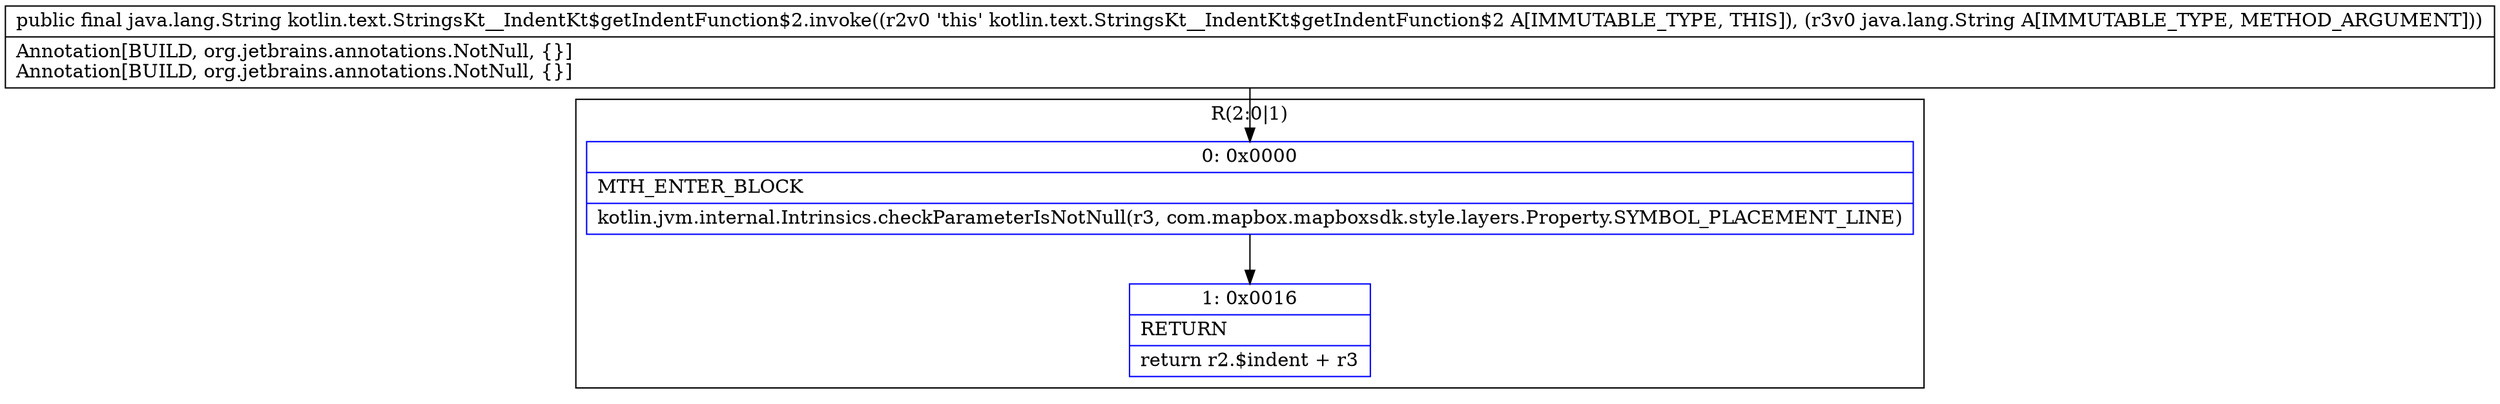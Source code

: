 digraph "CFG forkotlin.text.StringsKt__IndentKt$getIndentFunction$2.invoke(Ljava\/lang\/String;)Ljava\/lang\/String;" {
subgraph cluster_Region_882845391 {
label = "R(2:0|1)";
node [shape=record,color=blue];
Node_0 [shape=record,label="{0\:\ 0x0000|MTH_ENTER_BLOCK\l|kotlin.jvm.internal.Intrinsics.checkParameterIsNotNull(r3, com.mapbox.mapboxsdk.style.layers.Property.SYMBOL_PLACEMENT_LINE)\l}"];
Node_1 [shape=record,label="{1\:\ 0x0016|RETURN\l|return r2.$indent + r3\l}"];
}
MethodNode[shape=record,label="{public final java.lang.String kotlin.text.StringsKt__IndentKt$getIndentFunction$2.invoke((r2v0 'this' kotlin.text.StringsKt__IndentKt$getIndentFunction$2 A[IMMUTABLE_TYPE, THIS]), (r3v0 java.lang.String A[IMMUTABLE_TYPE, METHOD_ARGUMENT]))  | Annotation[BUILD, org.jetbrains.annotations.NotNull, \{\}]\lAnnotation[BUILD, org.jetbrains.annotations.NotNull, \{\}]\l}"];
MethodNode -> Node_0;
Node_0 -> Node_1;
}

